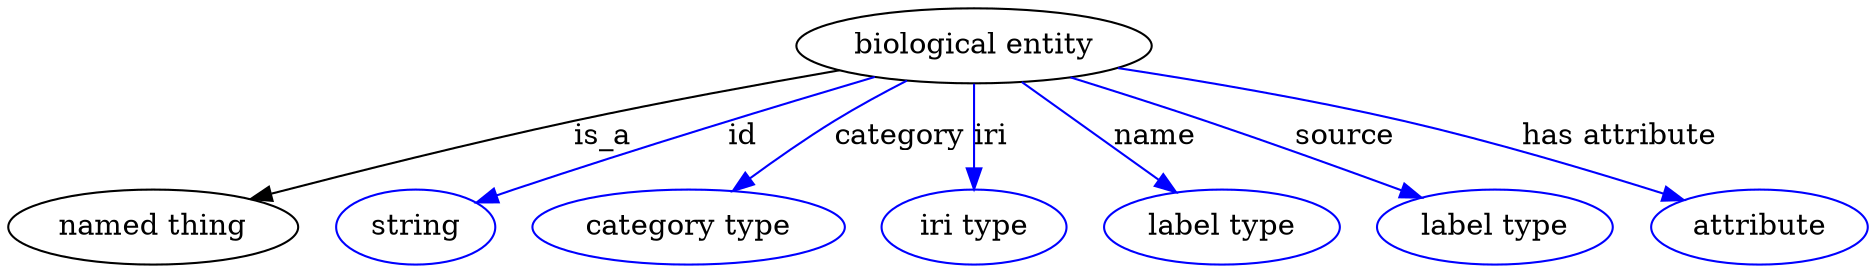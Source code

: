 digraph {
	graph [bb="0,0,732.54,123"];
	node [label="\N"];
	"biological entity"	 [height=0.5,
		label="biological entity",
		pos="379.25,105",
		width=1.8957];
	"named thing"	 [height=0.5,
		pos="55.245,18",
		width=1.5346];
	"biological entity" -> "named thing"	 [label=is_a,
		lp="234.25,61.5",
		pos="e,94.405,30.712 325.95,93.643 295.71,86.962 257.22,78.065 223.25,69 182.94,58.246 137.72,44.416 104.36,33.872"];
	id	 [color=blue,
		height=0.5,
		label=string,
		pos="159.25,18",
		width=0.84854];
	"biological entity" -> id	 [color=blue,
		label=id,
		lp="283.75,61.5",
		pos="e,183.69,29.264 338.95,90.3 302.3,76.753 246.83,55.807 199.25,36 197.19,35.144 195.08,34.249 192.96,33.334",
		style=solid];
	category	 [color=blue,
		height=0.5,
		label="category type",
		pos="266.25,18",
		width=1.6249];
	"biological entity" -> category	 [color=blue,
		label=category,
		lp="351.75,61.5",
		pos="e,286.33,35.152 354.6,88.148 346.14,82.226 336.69,75.441 328.25,69 316.85,60.312 304.61,50.378 294.04,41.599",
		style=solid];
	iri	 [color=blue,
		height=0.5,
		label="iri type",
		pos="379.25,18",
		width=1.011];
	"biological entity" -> iri	 [color=blue,
		label=iri,
		lp="385.75,61.5",
		pos="e,379.25,36.003 379.25,86.974 379.25,75.192 379.25,59.561 379.25,46.158",
		style=solid];
	name	 [color=blue,
		height=0.5,
		label="label type",
		pos="479.25,18",
		width=1.2638];
	"biological entity" -> name	 [color=blue,
		label=name,
		lp="450.75,61.5",
		pos="e,460.39,34.402 399.48,87.394 414.78,74.081 435.93,55.681 452.61,41.173",
		style=solid];
	source	 [color=blue,
		height=0.5,
		label="label type",
		pos="588.25,18",
		width=1.2638];
	"biological entity" -> source	 [color=blue,
		label=source,
		lp="521.25,61.5",
		pos="e,557.79,31.471 417.87,90.026 434.1,83.658 453.13,76.081 470.25,69 496.41,58.174 525.62,45.552 548.44,35.573",
		style=solid];
	"has attribute"	 [color=blue,
		height=0.5,
		label=attribute,
		pos="692.25,18",
		width=1.1193];
	"biological entity" -> "has attribute"	 [color=blue,
		label="has attribute",
		lp="625.75,61.5",
		pos="e,660.81,29.445 434.64,94.359 466.59,87.843 507.41,78.875 543.25,69 587.96,56.677 598.42,51.189 642.25,36 645.16,34.99 648.16,33.937 \
651.19,32.87",
		style=solid];
}

